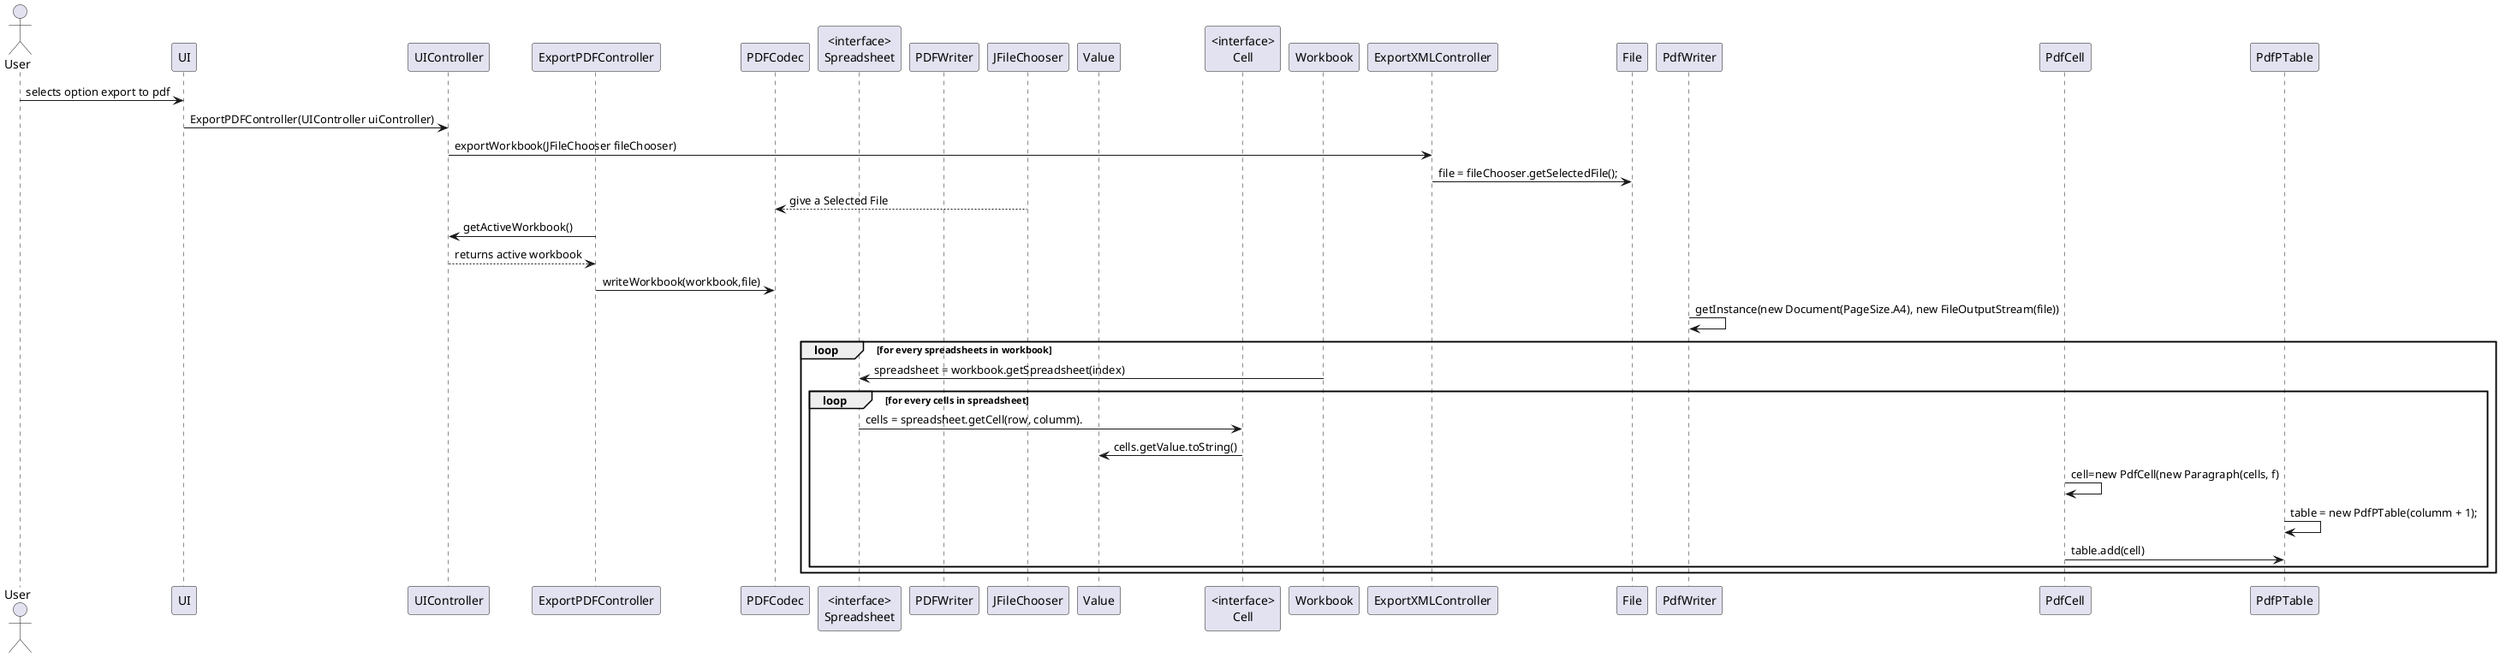 @startuml doc-files/core08.1_Export_pdf_sd_design_1.png

actor User
participant "UI" as UI
participant "UIController" as UIController
participant "ExportPDFController" as ExportPDFController

participant "PDFCodec" as PDFCodec
participant "<interface>\nSpreadsheet" as Spreadsheet
participant "PDFWriter" as PDFWriter
participant "JFileChooser" as JFileChooser
participant "Value" as Value
participant "<interface>\nCell" as Cell
participant "Workbook" as Workbook




User -> UI: selects option export to pdf
UI -> UIController: ExportPDFController(UIController uiController)
UIController -> ExportXMLController: exportWorkbook(JFileChooser fileChooser)
ExportXMLController -> File: file = fileChooser.getSelectedFile();
PDFCodec <-- JFileChooser: give a Selected File
ExportPDFController -> UIController: getActiveWorkbook()
ExportPDFController <-- UIController: returns active workbook
ExportPDFController -> PDFCodec:writeWorkbook(workbook,file)
PdfWriter -> PdfWriter:getInstance(new Document(PageSize.A4), new FileOutputStream(file))
loop for every spreadsheets in workbook
Workbook -> Spreadsheet:spreadsheet = workbook.getSpreadsheet(index)
loop for every cells in spreadsheet
Spreadsheet -> Cell:cells = spreadsheet.getCell(row, columm).
Cell -> Value:cells.getValue.toString()
PdfCell -> PdfCell : cell=new PdfCell(new Paragraph(cells, f)
PdfPTable -> PdfPTable: table = new PdfPTable(columm + 1);
PdfCell -> PdfPTable : table.add(cell)
end
end
@enduml